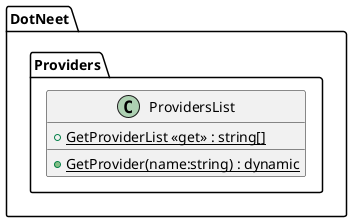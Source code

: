 @startuml
namespace DotNeet {
	namespace DotNeet.Providers {
		class ProvidersList {
			+ {static} GetProviderList <<get>> : string[]
			+ {static} GetProvider(name:string) : dynamic
		}
	}
}
@enduml

